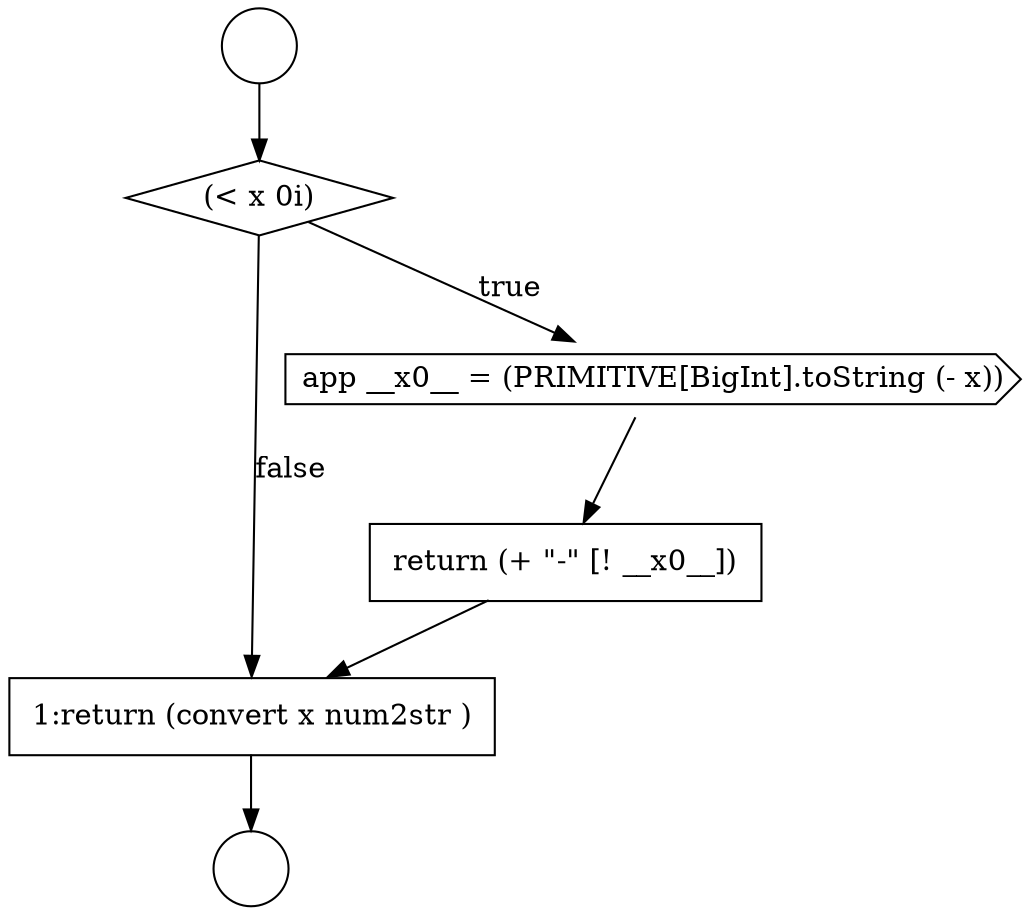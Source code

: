 digraph {
  node249 [shape=none, margin=0, label=<<font color="black">
    <table border="0" cellborder="1" cellspacing="0" cellpadding="10">
      <tr><td align="left">1:return (convert x num2str )</td></tr>
    </table>
  </font>> color="black" fillcolor="white" style=filled]
  node247 [shape=cds, label=<<font color="black">app __x0__ = (PRIMITIVE[BigInt].toString (- x))</font>> color="black" fillcolor="white" style=filled]
  node248 [shape=none, margin=0, label=<<font color="black">
    <table border="0" cellborder="1" cellspacing="0" cellpadding="10">
      <tr><td align="left">return (+ &quot;-&quot; [! __x0__])</td></tr>
    </table>
  </font>> color="black" fillcolor="white" style=filled]
  node244 [shape=circle label=" " color="black" fillcolor="white" style=filled]
  node245 [shape=circle label=" " color="black" fillcolor="white" style=filled]
  node246 [shape=diamond, label=<<font color="black">(&lt; x 0i)</font>> color="black" fillcolor="white" style=filled]
  node249 -> node245 [ color="black"]
  node247 -> node248 [ color="black"]
  node248 -> node249 [ color="black"]
  node244 -> node246 [ color="black"]
  node246 -> node247 [label=<<font color="black">true</font>> color="black"]
  node246 -> node249 [label=<<font color="black">false</font>> color="black"]
}
